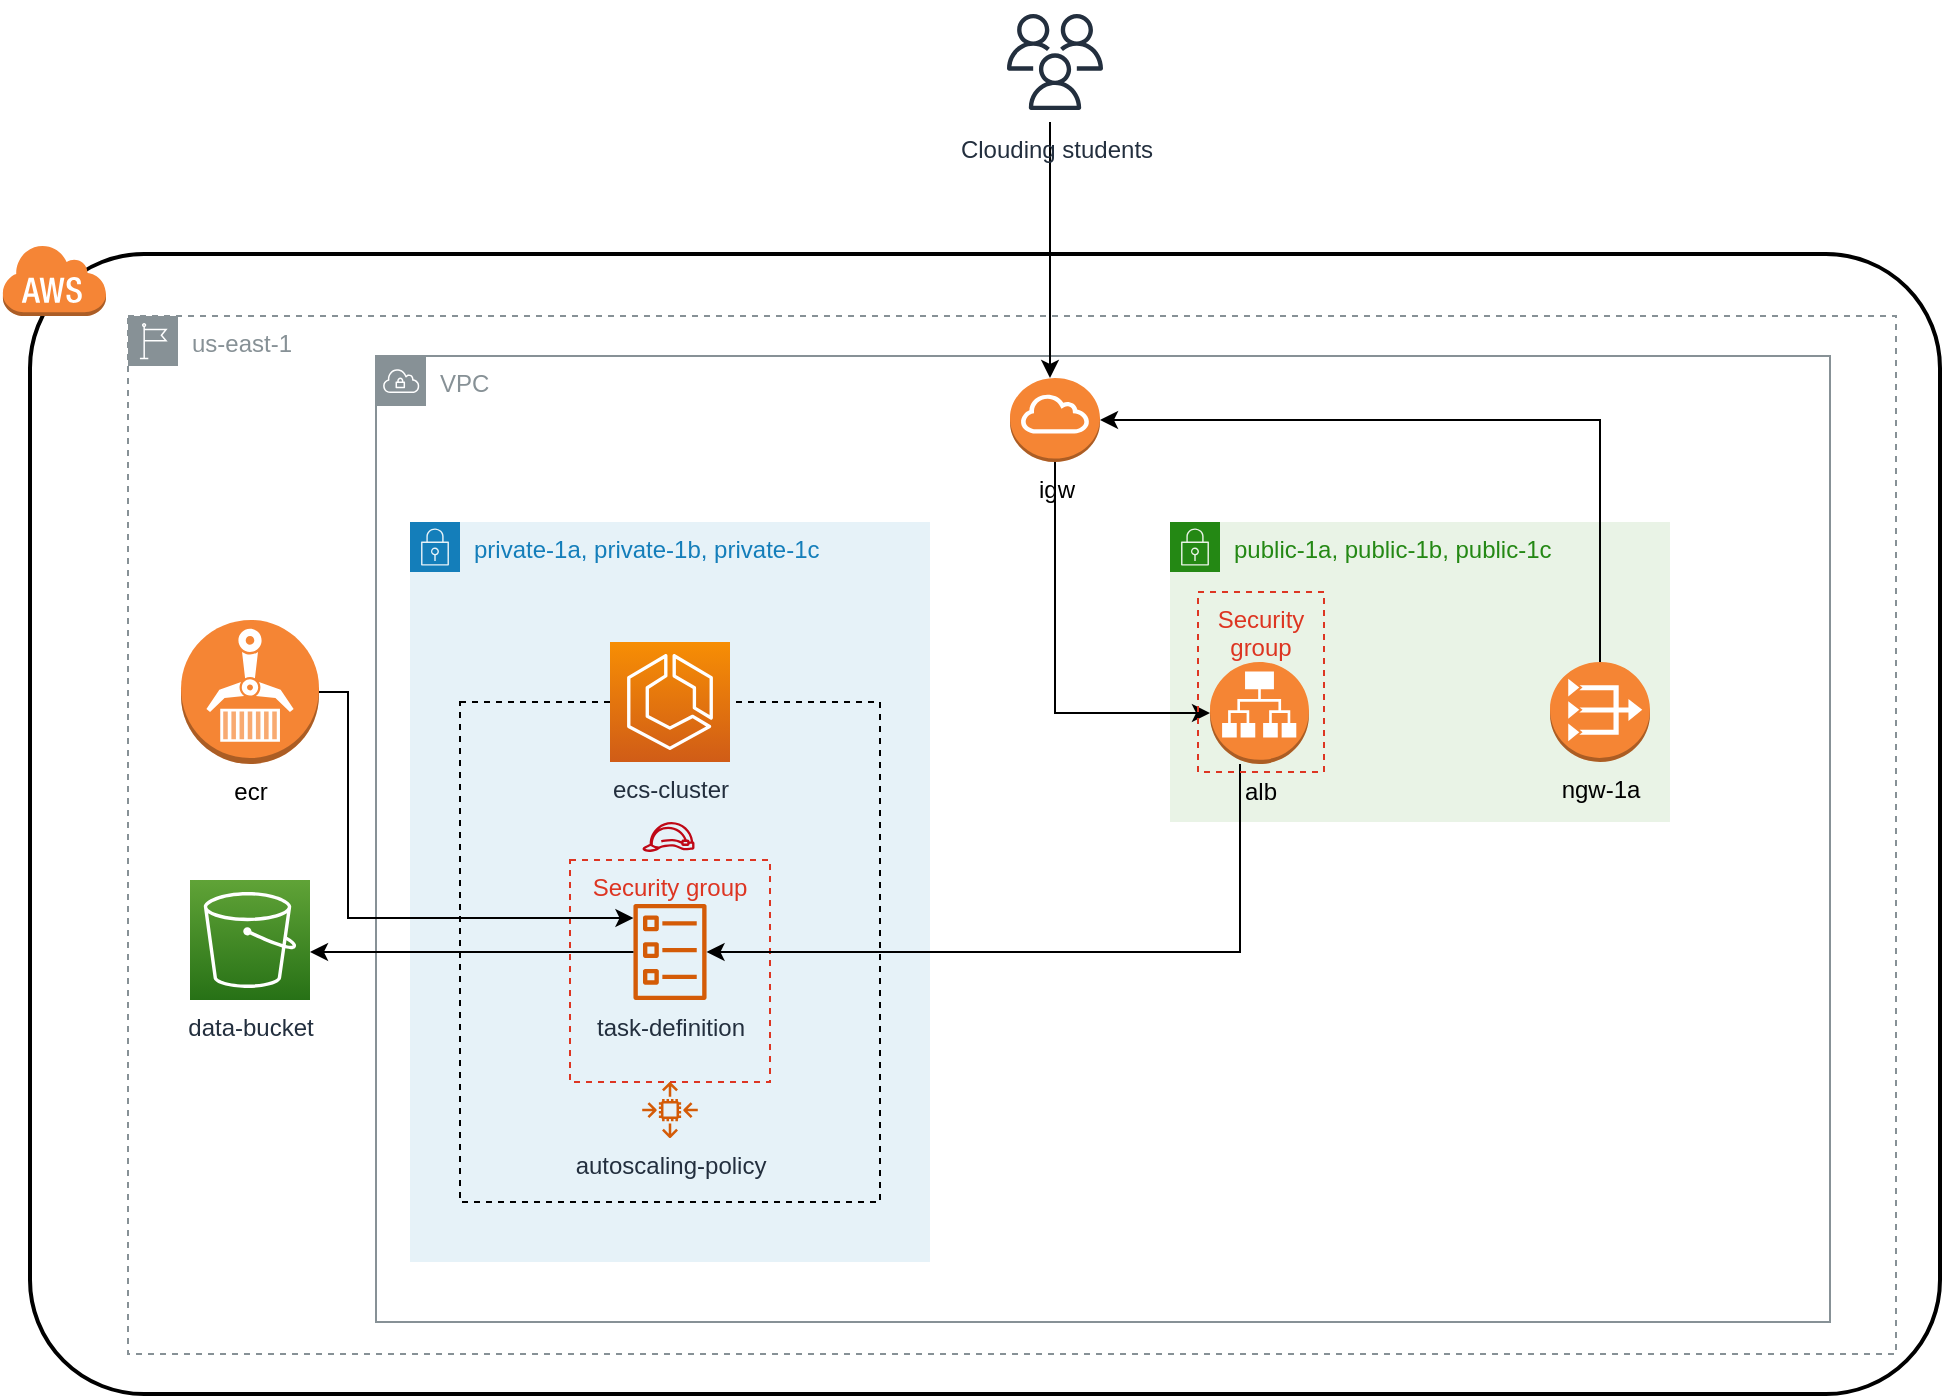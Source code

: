 <mxfile version="21.0.2" type="device"><diagram name="Page-1" id="QPy2epvfDhnYWQaNtV6C"><mxGraphModel dx="2284" dy="1823" grid="0" gridSize="10" guides="1" tooltips="1" connect="1" arrows="1" fold="1" page="1" pageScale="1" pageWidth="850" pageHeight="1100" math="0" shadow="0"><root><mxCell id="0"/><mxCell id="1" parent="0"/><mxCell id="kvCkJhuq0WydbUyBzwXg-2" value="" style="rounded=1;arcSize=10;dashed=0;fillColor=none;gradientColor=none;strokeWidth=2;" vertex="1" parent="1"><mxGeometry x="-50" y="96" width="955" height="570" as="geometry"/></mxCell><mxCell id="kvCkJhuq0WydbUyBzwXg-35" value="us-east-1" style="sketch=0;outlineConnect=0;gradientColor=none;html=1;whiteSpace=wrap;fontSize=12;fontStyle=0;shape=mxgraph.aws4.group;grIcon=mxgraph.aws4.group_region;strokeColor=#879196;fillColor=none;verticalAlign=top;align=left;spacingLeft=30;fontColor=#879196;dashed=1;" vertex="1" parent="1"><mxGeometry x="-1" y="127" width="884" height="519" as="geometry"/></mxCell><mxCell id="kvCkJhuq0WydbUyBzwXg-3" value="" style="dashed=0;html=1;shape=mxgraph.aws3.cloud;fillColor=#F58536;gradientColor=none;dashed=0;" vertex="1" parent="1"><mxGeometry x="-64" y="91" width="52" height="36" as="geometry"/></mxCell><mxCell id="kvCkJhuq0WydbUyBzwXg-4" value="VPC" style="sketch=0;outlineConnect=0;gradientColor=none;html=1;whiteSpace=wrap;fontSize=12;fontStyle=0;shape=mxgraph.aws4.group;grIcon=mxgraph.aws4.group_vpc;strokeColor=#879196;fillColor=none;verticalAlign=top;align=left;spacingLeft=30;fontColor=#879196;dashed=0;" vertex="1" parent="1"><mxGeometry x="123" y="147" width="727" height="483" as="geometry"/></mxCell><mxCell id="kvCkJhuq0WydbUyBzwXg-5" value="private-1a, private-1b, private-1c" style="points=[[0,0],[0.25,0],[0.5,0],[0.75,0],[1,0],[1,0.25],[1,0.5],[1,0.75],[1,1],[0.75,1],[0.5,1],[0.25,1],[0,1],[0,0.75],[0,0.5],[0,0.25]];outlineConnect=0;gradientColor=none;html=1;whiteSpace=wrap;fontSize=12;fontStyle=0;container=1;pointerEvents=0;collapsible=0;recursiveResize=0;shape=mxgraph.aws4.group;grIcon=mxgraph.aws4.group_security_group;grStroke=0;strokeColor=#147EBA;fillColor=#E6F2F8;verticalAlign=top;align=left;spacingLeft=30;fontColor=#147EBA;dashed=0;" vertex="1" parent="1"><mxGeometry x="140" y="230" width="260" height="370" as="geometry"/></mxCell><mxCell id="kvCkJhuq0WydbUyBzwXg-21" value="" style="rounded=0;whiteSpace=wrap;html=1;fillColor=none;dashed=1;" vertex="1" parent="kvCkJhuq0WydbUyBzwXg-5"><mxGeometry x="25" y="90" width="210" height="250" as="geometry"/></mxCell><mxCell id="kvCkJhuq0WydbUyBzwXg-19" value="ecs-cluster" style="sketch=0;points=[[0,0,0],[0.25,0,0],[0.5,0,0],[0.75,0,0],[1,0,0],[0,1,0],[0.25,1,0],[0.5,1,0],[0.75,1,0],[1,1,0],[0,0.25,0],[0,0.5,0],[0,0.75,0],[1,0.25,0],[1,0.5,0],[1,0.75,0]];outlineConnect=0;fontColor=#232F3E;gradientColor=#F78E04;gradientDirection=north;fillColor=#D05C17;strokeColor=#ffffff;dashed=0;verticalLabelPosition=bottom;verticalAlign=top;align=center;html=1;fontSize=12;fontStyle=0;aspect=fixed;shape=mxgraph.aws4.resourceIcon;resIcon=mxgraph.aws4.ecs;" vertex="1" parent="kvCkJhuq0WydbUyBzwXg-5"><mxGeometry x="100" y="60" width="60" height="60" as="geometry"/></mxCell><mxCell id="kvCkJhuq0WydbUyBzwXg-24" value="Security group" style="fillColor=none;strokeColor=#DD3522;verticalAlign=top;fontStyle=0;fontColor=#DD3522;whiteSpace=wrap;html=1;dashed=1;" vertex="1" parent="kvCkJhuq0WydbUyBzwXg-5"><mxGeometry x="80" y="169" width="100" height="111" as="geometry"/></mxCell><mxCell id="kvCkJhuq0WydbUyBzwXg-23" value="task-definition" style="sketch=0;outlineConnect=0;fontColor=#232F3E;gradientColor=none;fillColor=#D45B07;strokeColor=none;dashed=0;verticalLabelPosition=bottom;verticalAlign=top;align=center;html=1;fontSize=12;fontStyle=0;aspect=fixed;pointerEvents=1;shape=mxgraph.aws4.ecs_task;" vertex="1" parent="kvCkJhuq0WydbUyBzwXg-5"><mxGeometry x="111.5" y="191" width="37" height="48" as="geometry"/></mxCell><mxCell id="kvCkJhuq0WydbUyBzwXg-26" value="" style="sketch=0;outlineConnect=0;fontColor=#232F3E;gradientColor=none;fillColor=#BF0816;strokeColor=none;dashed=0;verticalLabelPosition=bottom;verticalAlign=top;align=center;html=1;fontSize=12;fontStyle=0;aspect=fixed;pointerEvents=1;shape=mxgraph.aws4.role;" vertex="1" parent="kvCkJhuq0WydbUyBzwXg-5"><mxGeometry x="116" y="150" width="26.5" height="14.95" as="geometry"/></mxCell><mxCell id="kvCkJhuq0WydbUyBzwXg-28" value="autoscaling-policy" style="sketch=0;outlineConnect=0;fontColor=#232F3E;gradientColor=none;fillColor=#D45B07;strokeColor=none;dashed=0;verticalLabelPosition=bottom;verticalAlign=top;align=center;html=1;fontSize=12;fontStyle=0;aspect=fixed;pointerEvents=1;shape=mxgraph.aws4.auto_scaling2;horizontal=1;" vertex="1" parent="kvCkJhuq0WydbUyBzwXg-5"><mxGeometry x="116" y="280" width="28" height="28" as="geometry"/></mxCell><mxCell id="kvCkJhuq0WydbUyBzwXg-6" value="public-1a, public-1b, public-1c" style="points=[[0,0],[0.25,0],[0.5,0],[0.75,0],[1,0],[1,0.25],[1,0.5],[1,0.75],[1,1],[0.75,1],[0.5,1],[0.25,1],[0,1],[0,0.75],[0,0.5],[0,0.25]];outlineConnect=0;gradientColor=none;html=1;whiteSpace=wrap;fontSize=12;fontStyle=0;container=1;pointerEvents=0;collapsible=0;recursiveResize=0;shape=mxgraph.aws4.group;grIcon=mxgraph.aws4.group_security_group;grStroke=0;strokeColor=#248814;fillColor=#E9F3E6;verticalAlign=top;align=left;spacingLeft=30;fontColor=#248814;dashed=0;" vertex="1" parent="1"><mxGeometry x="520" y="230" width="250" height="150" as="geometry"/></mxCell><mxCell id="kvCkJhuq0WydbUyBzwXg-20" style="edgeStyle=orthogonalEdgeStyle;rounded=0;orthogonalLoop=1;jettySize=auto;html=1;entryX=0;entryY=0.5;entryDx=0;entryDy=0;entryPerimeter=0;" edge="1" parent="1" source="kvCkJhuq0WydbUyBzwXg-9" target="kvCkJhuq0WydbUyBzwXg-18"><mxGeometry relative="1" as="geometry"><Array as="points"><mxPoint x="463" y="326"/></Array></mxGeometry></mxCell><mxCell id="kvCkJhuq0WydbUyBzwXg-9" value="igw" style="outlineConnect=0;dashed=0;verticalLabelPosition=bottom;verticalAlign=top;align=center;html=1;shape=mxgraph.aws3.internet_gateway;fillColor=#F58534;gradientColor=none;" vertex="1" parent="1"><mxGeometry x="440" y="158" width="45" height="42" as="geometry"/></mxCell><mxCell id="kvCkJhuq0WydbUyBzwXg-11" style="edgeStyle=orthogonalEdgeStyle;rounded=0;orthogonalLoop=1;jettySize=auto;html=1;entryX=1;entryY=0.5;entryDx=0;entryDy=0;entryPerimeter=0;" edge="1" parent="1" source="kvCkJhuq0WydbUyBzwXg-10" target="kvCkJhuq0WydbUyBzwXg-9"><mxGeometry relative="1" as="geometry"><Array as="points"><mxPoint x="735" y="179"/></Array></mxGeometry></mxCell><mxCell id="kvCkJhuq0WydbUyBzwXg-10" value="ngw-1a" style="outlineConnect=0;dashed=0;verticalLabelPosition=bottom;verticalAlign=top;align=center;html=1;shape=mxgraph.aws3.vpc_nat_gateway;fillColor=#F58534;gradientColor=none;" vertex="1" parent="1"><mxGeometry x="710" y="300" width="50" height="50" as="geometry"/></mxCell><mxCell id="kvCkJhuq0WydbUyBzwXg-13" style="edgeStyle=orthogonalEdgeStyle;rounded=0;orthogonalLoop=1;jettySize=auto;html=1;" edge="1" parent="1" source="kvCkJhuq0WydbUyBzwXg-12" target="kvCkJhuq0WydbUyBzwXg-9"><mxGeometry relative="1" as="geometry"><Array as="points"><mxPoint x="460" y="100"/><mxPoint x="460" y="100"/></Array></mxGeometry></mxCell><mxCell id="kvCkJhuq0WydbUyBzwXg-12" value="Clouding students" style="sketch=0;outlineConnect=0;fontColor=#232F3E;gradientColor=none;strokeColor=#232F3E;fillColor=#ffffff;dashed=0;verticalLabelPosition=bottom;verticalAlign=top;align=center;html=1;fontSize=12;fontStyle=0;aspect=fixed;shape=mxgraph.aws4.resourceIcon;resIcon=mxgraph.aws4.users;" vertex="1" parent="1"><mxGeometry x="432.5" y="-30" width="60" height="60" as="geometry"/></mxCell><mxCell id="kvCkJhuq0WydbUyBzwXg-30" style="edgeStyle=orthogonalEdgeStyle;rounded=0;orthogonalLoop=1;jettySize=auto;html=1;" edge="1" parent="1" source="kvCkJhuq0WydbUyBzwXg-18" target="kvCkJhuq0WydbUyBzwXg-23"><mxGeometry relative="1" as="geometry"><Array as="points"><mxPoint x="555" y="445"/></Array></mxGeometry></mxCell><mxCell id="kvCkJhuq0WydbUyBzwXg-18" value="alb" style="outlineConnect=0;dashed=0;verticalLabelPosition=bottom;verticalAlign=top;align=center;html=1;shape=mxgraph.aws3.application_load_balancer;fillColor=#F58534;gradientColor=none;" vertex="1" parent="1"><mxGeometry x="540" y="300" width="49.5" height="51" as="geometry"/></mxCell><mxCell id="kvCkJhuq0WydbUyBzwXg-31" value="data-bucket" style="sketch=0;points=[[0,0,0],[0.25,0,0],[0.5,0,0],[0.75,0,0],[1,0,0],[0,1,0],[0.25,1,0],[0.5,1,0],[0.75,1,0],[1,1,0],[0,0.25,0],[0,0.5,0],[0,0.75,0],[1,0.25,0],[1,0.5,0],[1,0.75,0]];outlineConnect=0;fontColor=#232F3E;gradientColor=#60A337;gradientDirection=north;fillColor=#277116;strokeColor=#ffffff;dashed=0;verticalLabelPosition=bottom;verticalAlign=top;align=center;html=1;fontSize=12;fontStyle=0;aspect=fixed;shape=mxgraph.aws4.resourceIcon;resIcon=mxgraph.aws4.s3;" vertex="1" parent="1"><mxGeometry x="30" y="409" width="60" height="60" as="geometry"/></mxCell><mxCell id="kvCkJhuq0WydbUyBzwXg-32" style="edgeStyle=orthogonalEdgeStyle;rounded=0;orthogonalLoop=1;jettySize=auto;html=1;" edge="1" parent="1" source="kvCkJhuq0WydbUyBzwXg-23" target="kvCkJhuq0WydbUyBzwXg-31"><mxGeometry relative="1" as="geometry"><Array as="points"><mxPoint x="110" y="445"/><mxPoint x="110" y="445"/></Array></mxGeometry></mxCell><mxCell id="kvCkJhuq0WydbUyBzwXg-33" value="Security group" style="fillColor=none;strokeColor=#DD3522;verticalAlign=top;fontStyle=0;fontColor=#DD3522;whiteSpace=wrap;html=1;dashed=1;" vertex="1" parent="1"><mxGeometry x="534" y="265" width="63" height="90" as="geometry"/></mxCell><mxCell id="kvCkJhuq0WydbUyBzwXg-37" style="edgeStyle=orthogonalEdgeStyle;rounded=0;orthogonalLoop=1;jettySize=auto;html=1;" edge="1" parent="1" source="kvCkJhuq0WydbUyBzwXg-34" target="kvCkJhuq0WydbUyBzwXg-23"><mxGeometry relative="1" as="geometry"><Array as="points"><mxPoint x="109" y="315"/><mxPoint x="109" y="428"/></Array></mxGeometry></mxCell><mxCell id="kvCkJhuq0WydbUyBzwXg-34" value="ecr" style="outlineConnect=0;dashed=0;verticalLabelPosition=bottom;verticalAlign=top;align=center;html=1;shape=mxgraph.aws3.ecr;fillColor=#F58534;gradientColor=none;" vertex="1" parent="1"><mxGeometry x="25.5" y="279" width="69" height="72" as="geometry"/></mxCell></root></mxGraphModel></diagram></mxfile>